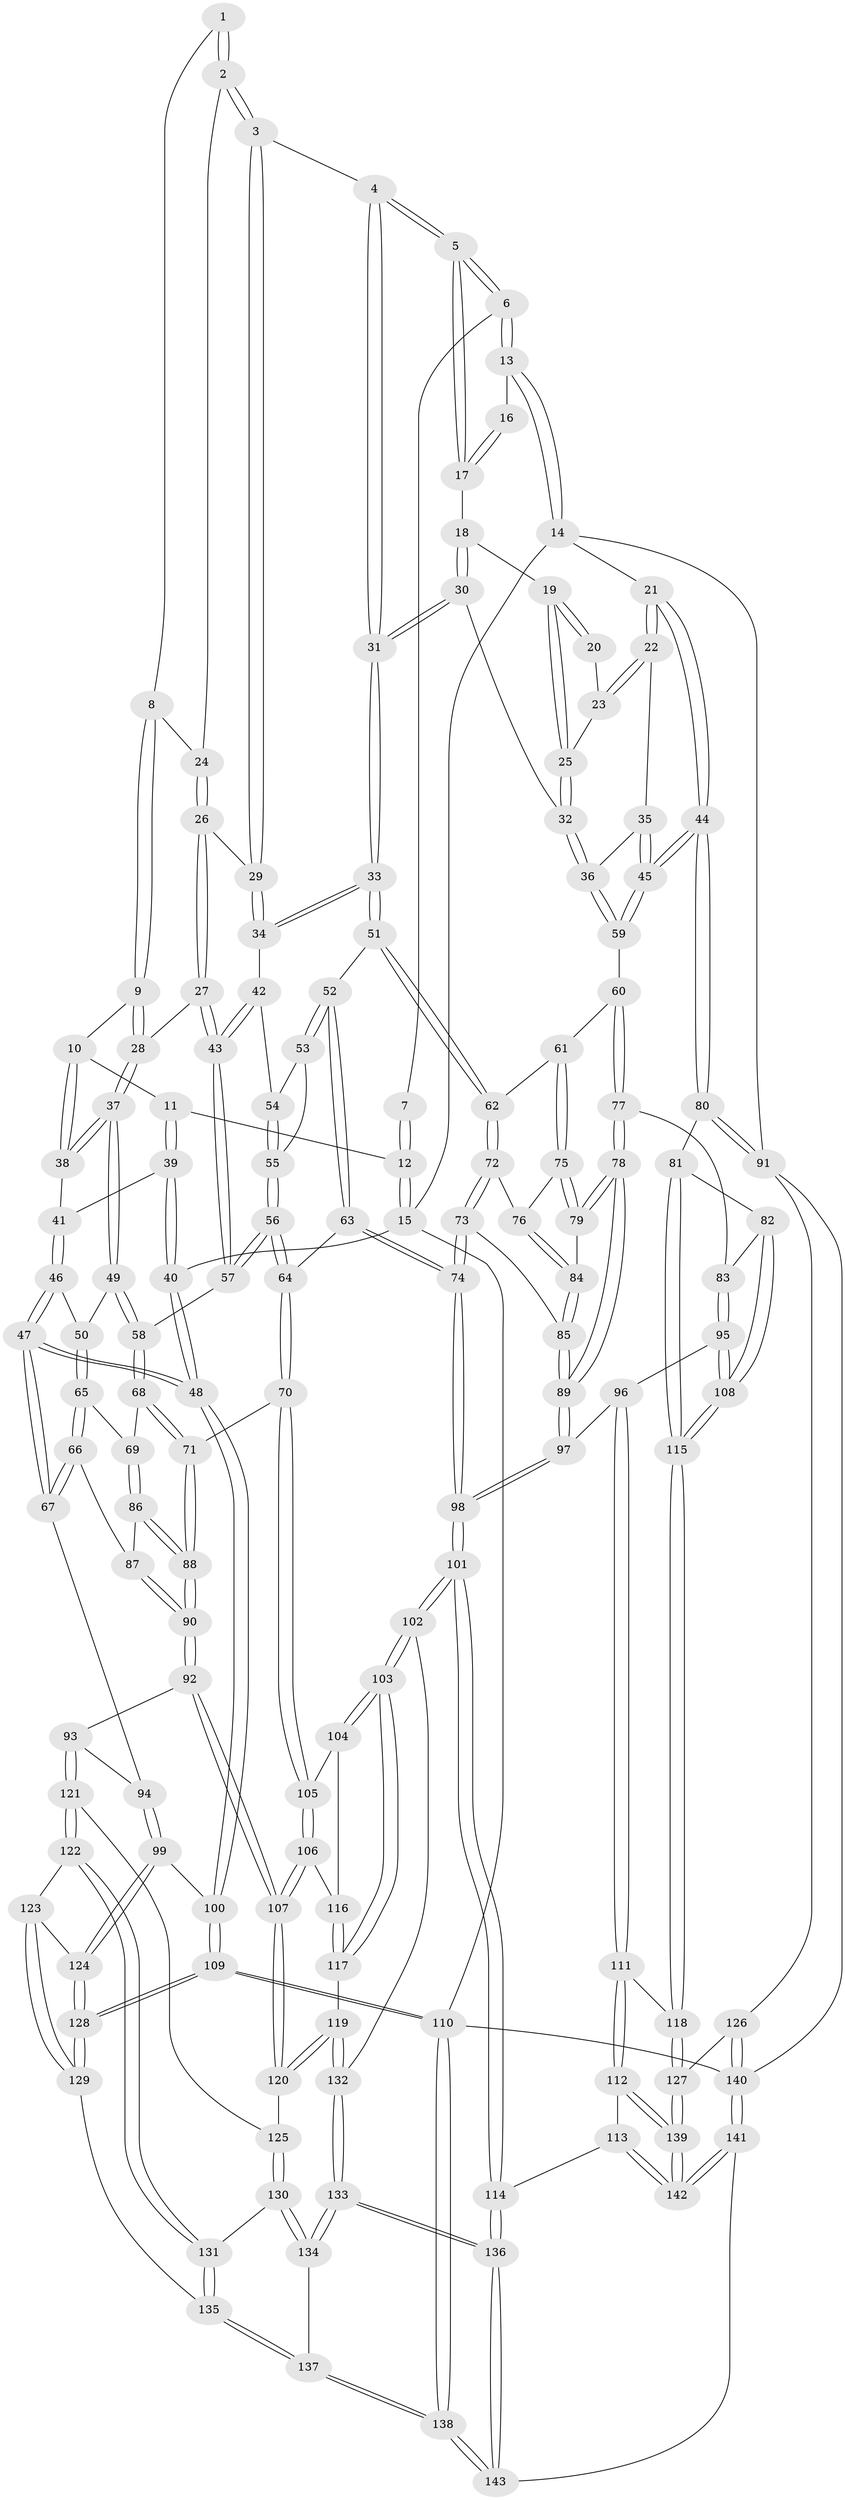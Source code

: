 // Generated by graph-tools (version 1.1) at 2025/00/03/09/25 05:00:17]
// undirected, 143 vertices, 354 edges
graph export_dot {
graph [start="1"]
  node [color=gray90,style=filled];
  1 [pos="+0.3538330715680389+0"];
  2 [pos="+0.49394776298474236+0.08206271018798583"];
  3 [pos="+0.5328460992341102+0.09673081463807552"];
  4 [pos="+0.641732127215073+0.03307026585751107"];
  5 [pos="+0.6536491673177097+0"];
  6 [pos="+0.686574064404333+0"];
  7 [pos="+0.31468883182482793+0"];
  8 [pos="+0.35387409626767863+0.03247442898581233"];
  9 [pos="+0.2787471422808935+0.12546988659496622"];
  10 [pos="+0.22613452730767303+0.12874038840573251"];
  11 [pos="+0.13878525826427035+0.0882255979265513"];
  12 [pos="+0+0"];
  13 [pos="+1+0"];
  14 [pos="+1+0"];
  15 [pos="+0+0"];
  16 [pos="+0.8861433964797772+0.0059629384929690285"];
  17 [pos="+0.8181257212617837+0.11336038536444436"];
  18 [pos="+0.8192091428857828+0.12201480774848182"];
  19 [pos="+0.8512485395122156+0.1430659302481205"];
  20 [pos="+0.8848328554000113+0.07810713430006616"];
  21 [pos="+1+0"];
  22 [pos="+1+0.1457810692734034"];
  23 [pos="+0.8980673596625269+0.12714211135780415"];
  24 [pos="+0.3917017747994493+0.1041011440672423"];
  25 [pos="+0.8614633188534421+0.15508525739069964"];
  26 [pos="+0.3925846351013751+0.17045489879111636"];
  27 [pos="+0.37243231491683476+0.21072924790730163"];
  28 [pos="+0.3720025722485525+0.21080206655392444"];
  29 [pos="+0.5152694012254107+0.1352615224342187"];
  30 [pos="+0.717857585096834+0.2117168906358601"];
  31 [pos="+0.6950227057253364+0.21553717663821328"];
  32 [pos="+0.8745648116915257+0.23146762354063688"];
  33 [pos="+0.6859747940998548+0.23523993445723346"];
  34 [pos="+0.5214629344837121+0.20585119515890135"];
  35 [pos="+0.9563937384623997+0.19456172898435325"];
  36 [pos="+0.8890075065480834+0.24219550022158065"];
  37 [pos="+0.2875249203896275+0.271692039687084"];
  38 [pos="+0.253175821362979+0.22688852489102065"];
  39 [pos="+0.12145289930213246+0.18204916498263837"];
  40 [pos="+0+0.3448502669082353"];
  41 [pos="+0.13570495022932222+0.21340848351905126"];
  42 [pos="+0.4987388867225952+0.23756255344381472"];
  43 [pos="+0.4029158219680359+0.23505583743241054"];
  44 [pos="+1+0.4322244989188189"];
  45 [pos="+1+0.38189924768290007"];
  46 [pos="+0.15294918280005984+0.3149034140903026"];
  47 [pos="+0+0.4181242796633182"];
  48 [pos="+0+0.4204122714878867"];
  49 [pos="+0.2821511482495437+0.284724618135762"];
  50 [pos="+0.21752949014470574+0.33504084124314815"];
  51 [pos="+0.6751980689332703+0.3199638136997354"];
  52 [pos="+0.6269530314707495+0.3364159386585059"];
  53 [pos="+0.5900496047259919+0.32622922262299586"];
  54 [pos="+0.5050000889470168+0.25383939729428545"];
  55 [pos="+0.465920448623103+0.3513337085452343"];
  56 [pos="+0.4411809600997435+0.36893089950866087"];
  57 [pos="+0.42930127057112494+0.36233592279952487"];
  58 [pos="+0.3685847974405872+0.3702754953937238"];
  59 [pos="+0.9035503157407387+0.34971891161188456"];
  60 [pos="+0.9030633195076562+0.35004731012717416"];
  61 [pos="+0.790590287516864+0.36997660953788225"];
  62 [pos="+0.6886860637983172+0.3349287635490141"];
  63 [pos="+0.5168259250468558+0.49150535245517285"];
  64 [pos="+0.488457954092993+0.4867628257563197"];
  65 [pos="+0.2311705103279565+0.39480454894006023"];
  66 [pos="+0.1781847674653074+0.4787979016476043"];
  67 [pos="+0.15013495406905747+0.5001903341569952"];
  68 [pos="+0.3241256451574094+0.4283262620740037"];
  69 [pos="+0.3059871463131988+0.4334048989889539"];
  70 [pos="+0.43480669327889054+0.5181174317060628"];
  71 [pos="+0.43457614663678557+0.5181317907845955"];
  72 [pos="+0.6869107132423805+0.4309907905294914"];
  73 [pos="+0.6664452160675465+0.5120244173003377"];
  74 [pos="+0.6126293546738538+0.5746479643462109"];
  75 [pos="+0.7913075861782446+0.4505769533388504"];
  76 [pos="+0.7481994619883588+0.4638756641279609"];
  77 [pos="+0.8746243550236212+0.48965115786510066"];
  78 [pos="+0.822306179845632+0.5137434082704255"];
  79 [pos="+0.7994834968017399+0.47118372867154695"];
  80 [pos="+1+0.46184095145030263"];
  81 [pos="+1+0.508056774942958"];
  82 [pos="+1+0.521609100671026"];
  83 [pos="+0.9119566678138853+0.5113630394225758"];
  84 [pos="+0.7442309850955363+0.48571883253129744"];
  85 [pos="+0.7321347445629255+0.5083526278685389"];
  86 [pos="+0.29896626033660384+0.4679701513229954"];
  87 [pos="+0.24625916191702002+0.4955295118590479"];
  88 [pos="+0.3234670497535609+0.5690720663621043"];
  89 [pos="+0.8100413387766368+0.5377660400566733"];
  90 [pos="+0.306041459811886+0.5889448477139586"];
  91 [pos="+1+0.7930545264255913"];
  92 [pos="+0.29652147049387373+0.6053955292556351"];
  93 [pos="+0.2761783277166481+0.610808521859553"];
  94 [pos="+0.15366969221024654+0.5119375020258933"];
  95 [pos="+0.8811981126037558+0.6209014942474919"];
  96 [pos="+0.8214828205506469+0.585679757624344"];
  97 [pos="+0.808643568860053+0.5765189546283441"];
  98 [pos="+0.6382167588507617+0.6791229451377266"];
  99 [pos="+0.11185974608611735+0.6629349277230028"];
  100 [pos="+0+0.4330630462166722"];
  101 [pos="+0.6300392309791792+0.7323281412944226"];
  102 [pos="+0.5895278795299103+0.724558082717755"];
  103 [pos="+0.5518170566602852+0.704761011533176"];
  104 [pos="+0.45749995766414187+0.6389532823172006"];
  105 [pos="+0.43966436195225117+0.5888420412030436"];
  106 [pos="+0.36993839316695276+0.6528843171770834"];
  107 [pos="+0.3418668151585757+0.6564169690820943"];
  108 [pos="+0.8850023393800355+0.6249098779891885"];
  109 [pos="+0+0.8962611225926503"];
  110 [pos="+0+1"];
  111 [pos="+0.789586569204619+0.8051541518281783"];
  112 [pos="+0.7889417865389028+0.8053134352685188"];
  113 [pos="+0.7488000215809758+0.8140535526053249"];
  114 [pos="+0.6578197206494669+0.8012532916691045"];
  115 [pos="+0.9057940489060616+0.6830267002414803"];
  116 [pos="+0.41340942625081956+0.6594513165186358"];
  117 [pos="+0.4231519747296209+0.6914999651773236"];
  118 [pos="+0.9192794503281787+0.7785749740036351"];
  119 [pos="+0.3814271442081246+0.746690445144061"];
  120 [pos="+0.35391251332054474+0.7347925061349773"];
  121 [pos="+0.21385094682266995+0.6730200413859493"];
  122 [pos="+0.17344263417947905+0.702603945244211"];
  123 [pos="+0.13286533296616612+0.6935220085866383"];
  124 [pos="+0.12023730367388152+0.6868895454656119"];
  125 [pos="+0.3356215745860545+0.7463714504754106"];
  126 [pos="+1+0.8065916197970607"];
  127 [pos="+0.9922500655721427+0.8051953244929956"];
  128 [pos="+0+0.8665945586329682"];
  129 [pos="+0.09715343799448677+0.8444140862713331"];
  130 [pos="+0.2656769630529062+0.8143264229150932"];
  131 [pos="+0.22300192421350634+0.7940944333029493"];
  132 [pos="+0.3985725470681379+0.7604629507540795"];
  133 [pos="+0.4128101519415534+0.942125880921962"];
  134 [pos="+0.3054694174994755+0.8941105398882102"];
  135 [pos="+0.14216411373430457+0.8665181315260596"];
  136 [pos="+0.515913836490724+1"];
  137 [pos="+0.1629981192391414+0.9799001064531835"];
  138 [pos="+0+1"];
  139 [pos="+0.8957094319628794+0.9737522813514222"];
  140 [pos="+0.8979316946184409+1"];
  141 [pos="+0.8744049325687234+1"];
  142 [pos="+0.8565542385340147+1"];
  143 [pos="+0.5173371386211246+1"];
  1 -- 2;
  1 -- 2;
  1 -- 8;
  2 -- 3;
  2 -- 3;
  2 -- 24;
  3 -- 4;
  3 -- 29;
  3 -- 29;
  4 -- 5;
  4 -- 5;
  4 -- 31;
  4 -- 31;
  5 -- 6;
  5 -- 6;
  5 -- 17;
  5 -- 17;
  6 -- 7;
  6 -- 13;
  6 -- 13;
  7 -- 12;
  7 -- 12;
  8 -- 9;
  8 -- 9;
  8 -- 24;
  9 -- 10;
  9 -- 28;
  9 -- 28;
  10 -- 11;
  10 -- 38;
  10 -- 38;
  11 -- 12;
  11 -- 39;
  11 -- 39;
  12 -- 15;
  12 -- 15;
  13 -- 14;
  13 -- 14;
  13 -- 16;
  14 -- 15;
  14 -- 21;
  14 -- 91;
  15 -- 40;
  15 -- 110;
  16 -- 17;
  16 -- 17;
  17 -- 18;
  18 -- 19;
  18 -- 30;
  18 -- 30;
  19 -- 20;
  19 -- 20;
  19 -- 25;
  19 -- 25;
  20 -- 23;
  21 -- 22;
  21 -- 22;
  21 -- 44;
  21 -- 44;
  22 -- 23;
  22 -- 23;
  22 -- 35;
  23 -- 25;
  24 -- 26;
  24 -- 26;
  25 -- 32;
  25 -- 32;
  26 -- 27;
  26 -- 27;
  26 -- 29;
  27 -- 28;
  27 -- 43;
  27 -- 43;
  28 -- 37;
  28 -- 37;
  29 -- 34;
  29 -- 34;
  30 -- 31;
  30 -- 31;
  30 -- 32;
  31 -- 33;
  31 -- 33;
  32 -- 36;
  32 -- 36;
  33 -- 34;
  33 -- 34;
  33 -- 51;
  33 -- 51;
  34 -- 42;
  35 -- 36;
  35 -- 45;
  35 -- 45;
  36 -- 59;
  36 -- 59;
  37 -- 38;
  37 -- 38;
  37 -- 49;
  37 -- 49;
  38 -- 41;
  39 -- 40;
  39 -- 40;
  39 -- 41;
  40 -- 48;
  40 -- 48;
  41 -- 46;
  41 -- 46;
  42 -- 43;
  42 -- 43;
  42 -- 54;
  43 -- 57;
  43 -- 57;
  44 -- 45;
  44 -- 45;
  44 -- 80;
  44 -- 80;
  45 -- 59;
  45 -- 59;
  46 -- 47;
  46 -- 47;
  46 -- 50;
  47 -- 48;
  47 -- 48;
  47 -- 67;
  47 -- 67;
  48 -- 100;
  48 -- 100;
  49 -- 50;
  49 -- 58;
  49 -- 58;
  50 -- 65;
  50 -- 65;
  51 -- 52;
  51 -- 62;
  51 -- 62;
  52 -- 53;
  52 -- 53;
  52 -- 63;
  52 -- 63;
  53 -- 54;
  53 -- 55;
  54 -- 55;
  54 -- 55;
  55 -- 56;
  55 -- 56;
  56 -- 57;
  56 -- 57;
  56 -- 64;
  56 -- 64;
  57 -- 58;
  58 -- 68;
  58 -- 68;
  59 -- 60;
  60 -- 61;
  60 -- 77;
  60 -- 77;
  61 -- 62;
  61 -- 75;
  61 -- 75;
  62 -- 72;
  62 -- 72;
  63 -- 64;
  63 -- 74;
  63 -- 74;
  64 -- 70;
  64 -- 70;
  65 -- 66;
  65 -- 66;
  65 -- 69;
  66 -- 67;
  66 -- 67;
  66 -- 87;
  67 -- 94;
  68 -- 69;
  68 -- 71;
  68 -- 71;
  69 -- 86;
  69 -- 86;
  70 -- 71;
  70 -- 105;
  70 -- 105;
  71 -- 88;
  71 -- 88;
  72 -- 73;
  72 -- 73;
  72 -- 76;
  73 -- 74;
  73 -- 74;
  73 -- 85;
  74 -- 98;
  74 -- 98;
  75 -- 76;
  75 -- 79;
  75 -- 79;
  76 -- 84;
  76 -- 84;
  77 -- 78;
  77 -- 78;
  77 -- 83;
  78 -- 79;
  78 -- 79;
  78 -- 89;
  78 -- 89;
  79 -- 84;
  80 -- 81;
  80 -- 91;
  80 -- 91;
  81 -- 82;
  81 -- 115;
  81 -- 115;
  82 -- 83;
  82 -- 108;
  82 -- 108;
  83 -- 95;
  83 -- 95;
  84 -- 85;
  84 -- 85;
  85 -- 89;
  85 -- 89;
  86 -- 87;
  86 -- 88;
  86 -- 88;
  87 -- 90;
  87 -- 90;
  88 -- 90;
  88 -- 90;
  89 -- 97;
  89 -- 97;
  90 -- 92;
  90 -- 92;
  91 -- 126;
  91 -- 140;
  92 -- 93;
  92 -- 107;
  92 -- 107;
  93 -- 94;
  93 -- 121;
  93 -- 121;
  94 -- 99;
  94 -- 99;
  95 -- 96;
  95 -- 108;
  95 -- 108;
  96 -- 97;
  96 -- 111;
  96 -- 111;
  97 -- 98;
  97 -- 98;
  98 -- 101;
  98 -- 101;
  99 -- 100;
  99 -- 124;
  99 -- 124;
  100 -- 109;
  100 -- 109;
  101 -- 102;
  101 -- 102;
  101 -- 114;
  101 -- 114;
  102 -- 103;
  102 -- 103;
  102 -- 132;
  103 -- 104;
  103 -- 104;
  103 -- 117;
  103 -- 117;
  104 -- 105;
  104 -- 116;
  105 -- 106;
  105 -- 106;
  106 -- 107;
  106 -- 107;
  106 -- 116;
  107 -- 120;
  107 -- 120;
  108 -- 115;
  108 -- 115;
  109 -- 110;
  109 -- 110;
  109 -- 128;
  109 -- 128;
  110 -- 138;
  110 -- 138;
  110 -- 140;
  111 -- 112;
  111 -- 112;
  111 -- 118;
  112 -- 113;
  112 -- 139;
  112 -- 139;
  113 -- 114;
  113 -- 142;
  113 -- 142;
  114 -- 136;
  114 -- 136;
  115 -- 118;
  115 -- 118;
  116 -- 117;
  116 -- 117;
  117 -- 119;
  118 -- 127;
  118 -- 127;
  119 -- 120;
  119 -- 120;
  119 -- 132;
  119 -- 132;
  120 -- 125;
  121 -- 122;
  121 -- 122;
  121 -- 125;
  122 -- 123;
  122 -- 131;
  122 -- 131;
  123 -- 124;
  123 -- 129;
  123 -- 129;
  124 -- 128;
  124 -- 128;
  125 -- 130;
  125 -- 130;
  126 -- 127;
  126 -- 140;
  126 -- 140;
  127 -- 139;
  127 -- 139;
  128 -- 129;
  128 -- 129;
  129 -- 135;
  130 -- 131;
  130 -- 134;
  130 -- 134;
  131 -- 135;
  131 -- 135;
  132 -- 133;
  132 -- 133;
  133 -- 134;
  133 -- 134;
  133 -- 136;
  133 -- 136;
  134 -- 137;
  135 -- 137;
  135 -- 137;
  136 -- 143;
  136 -- 143;
  137 -- 138;
  137 -- 138;
  138 -- 143;
  138 -- 143;
  139 -- 142;
  139 -- 142;
  140 -- 141;
  140 -- 141;
  141 -- 142;
  141 -- 142;
  141 -- 143;
}
